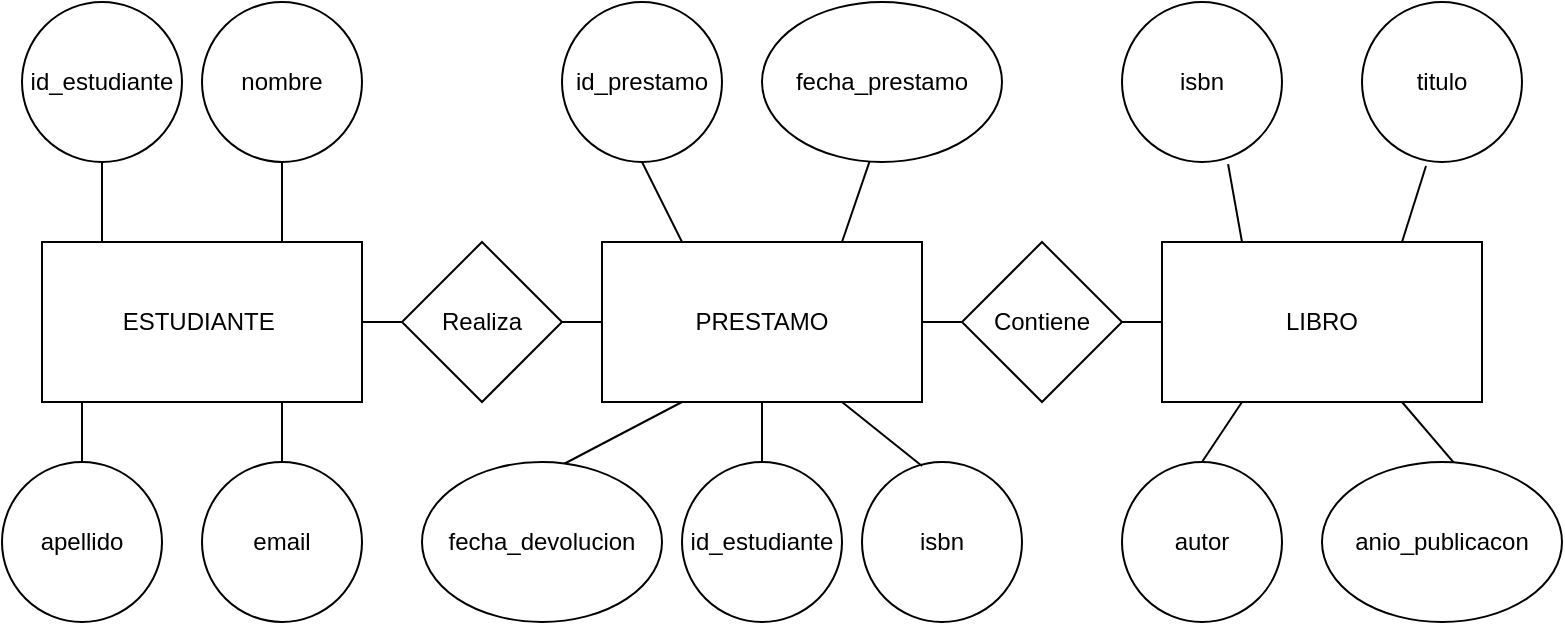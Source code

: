 <mxfile version="28.1.2">
  <diagram name="Página-1" id="Cs7kVWusIecHdalgPJ3x">
    <mxGraphModel dx="872" dy="537" grid="1" gridSize="10" guides="1" tooltips="1" connect="1" arrows="1" fold="1" page="1" pageScale="1" pageWidth="827" pageHeight="1169" math="0" shadow="0">
      <root>
        <mxCell id="0" />
        <mxCell id="1" parent="0" />
        <mxCell id="9BzOr8teXq0Eb6gBT8pM-1" value="ESTUDIANTE&amp;nbsp;" style="rounded=0;whiteSpace=wrap;html=1;align=center;" parent="1" vertex="1">
          <mxGeometry x="80" y="200" width="160" height="80" as="geometry" />
        </mxCell>
        <mxCell id="9BzOr8teXq0Eb6gBT8pM-2" value="PRESTAMO" style="rounded=0;whiteSpace=wrap;html=1;" parent="1" vertex="1">
          <mxGeometry x="360" y="200" width="160" height="80" as="geometry" />
        </mxCell>
        <mxCell id="9BzOr8teXq0Eb6gBT8pM-3" value="LIBRO" style="rounded=0;whiteSpace=wrap;html=1;" parent="1" vertex="1">
          <mxGeometry x="640" y="200" width="160" height="80" as="geometry" />
        </mxCell>
        <mxCell id="9BzOr8teXq0Eb6gBT8pM-4" value="Realiza" style="rhombus;whiteSpace=wrap;html=1;" parent="1" vertex="1">
          <mxGeometry x="260" y="200" width="80" height="80" as="geometry" />
        </mxCell>
        <mxCell id="9BzOr8teXq0Eb6gBT8pM-5" value="Contiene" style="rhombus;whiteSpace=wrap;html=1;" parent="1" vertex="1">
          <mxGeometry x="540" y="200" width="80" height="80" as="geometry" />
        </mxCell>
        <mxCell id="9BzOr8teXq0Eb6gBT8pM-6" value="" style="endArrow=none;html=1;rounded=0;entryX=0;entryY=0.5;entryDx=0;entryDy=0;" parent="1" target="9BzOr8teXq0Eb6gBT8pM-4" edge="1">
          <mxGeometry width="50" height="50" relative="1" as="geometry">
            <mxPoint x="240" y="240" as="sourcePoint" />
            <mxPoint x="290" y="190" as="targetPoint" />
          </mxGeometry>
        </mxCell>
        <mxCell id="9BzOr8teXq0Eb6gBT8pM-7" value="" style="endArrow=none;html=1;rounded=0;exitX=1;exitY=0.5;exitDx=0;exitDy=0;entryX=0;entryY=0.5;entryDx=0;entryDy=0;" parent="1" source="9BzOr8teXq0Eb6gBT8pM-4" target="9BzOr8teXq0Eb6gBT8pM-2" edge="1">
          <mxGeometry width="50" height="50" relative="1" as="geometry">
            <mxPoint x="340" y="250" as="sourcePoint" />
            <mxPoint x="390" y="200" as="targetPoint" />
          </mxGeometry>
        </mxCell>
        <mxCell id="9BzOr8teXq0Eb6gBT8pM-8" value="" style="endArrow=none;html=1;rounded=0;entryX=0;entryY=0.5;entryDx=0;entryDy=0;" parent="1" target="9BzOr8teXq0Eb6gBT8pM-5" edge="1">
          <mxGeometry width="50" height="50" relative="1" as="geometry">
            <mxPoint x="520" y="240" as="sourcePoint" />
            <mxPoint x="570" y="190" as="targetPoint" />
          </mxGeometry>
        </mxCell>
        <mxCell id="9BzOr8teXq0Eb6gBT8pM-9" value="" style="endArrow=none;html=1;rounded=0;entryX=0;entryY=0.5;entryDx=0;entryDy=0;" parent="1" target="9BzOr8teXq0Eb6gBT8pM-3" edge="1">
          <mxGeometry width="50" height="50" relative="1" as="geometry">
            <mxPoint x="620" y="240" as="sourcePoint" />
            <mxPoint x="670" y="190" as="targetPoint" />
          </mxGeometry>
        </mxCell>
        <mxCell id="9BzOr8teXq0Eb6gBT8pM-10" value="id_estudiante" style="ellipse;whiteSpace=wrap;html=1;aspect=fixed;" parent="1" vertex="1">
          <mxGeometry x="70" y="80" width="80" height="80" as="geometry" />
        </mxCell>
        <mxCell id="9BzOr8teXq0Eb6gBT8pM-11" value="nombre" style="ellipse;whiteSpace=wrap;html=1;aspect=fixed;" parent="1" vertex="1">
          <mxGeometry x="160" y="80" width="80" height="80" as="geometry" />
        </mxCell>
        <mxCell id="9BzOr8teXq0Eb6gBT8pM-12" value="apellido" style="ellipse;whiteSpace=wrap;html=1;aspect=fixed;" parent="1" vertex="1">
          <mxGeometry x="60" y="310" width="80" height="80" as="geometry" />
        </mxCell>
        <mxCell id="9BzOr8teXq0Eb6gBT8pM-13" value="email" style="ellipse;whiteSpace=wrap;html=1;aspect=fixed;" parent="1" vertex="1">
          <mxGeometry x="160" y="310" width="80" height="80" as="geometry" />
        </mxCell>
        <mxCell id="9BzOr8teXq0Eb6gBT8pM-14" value="id_prestamo" style="ellipse;whiteSpace=wrap;html=1;aspect=fixed;" parent="1" vertex="1">
          <mxGeometry x="340" y="80" width="80" height="80" as="geometry" />
        </mxCell>
        <mxCell id="9BzOr8teXq0Eb6gBT8pM-15" value="id_estudiante" style="ellipse;whiteSpace=wrap;html=1;aspect=fixed;" parent="1" vertex="1">
          <mxGeometry x="400" y="310" width="80" height="80" as="geometry" />
        </mxCell>
        <mxCell id="9BzOr8teXq0Eb6gBT8pM-16" value="isbn" style="ellipse;whiteSpace=wrap;html=1;aspect=fixed;" parent="1" vertex="1">
          <mxGeometry x="620" y="80" width="80" height="80" as="geometry" />
        </mxCell>
        <mxCell id="9BzOr8teXq0Eb6gBT8pM-17" value="titulo" style="ellipse;whiteSpace=wrap;html=1;aspect=fixed;" parent="1" vertex="1">
          <mxGeometry x="740" y="80" width="80" height="80" as="geometry" />
        </mxCell>
        <mxCell id="9BzOr8teXq0Eb6gBT8pM-18" value="autor" style="ellipse;whiteSpace=wrap;html=1;aspect=fixed;" parent="1" vertex="1">
          <mxGeometry x="620" y="310" width="80" height="80" as="geometry" />
        </mxCell>
        <mxCell id="9BzOr8teXq0Eb6gBT8pM-19" value="isbn" style="ellipse;whiteSpace=wrap;html=1;aspect=fixed;" parent="1" vertex="1">
          <mxGeometry x="490" y="310" width="80" height="80" as="geometry" />
        </mxCell>
        <mxCell id="9BzOr8teXq0Eb6gBT8pM-20" value="" style="endArrow=none;html=1;rounded=0;exitX=0.75;exitY=0;exitDx=0;exitDy=0;entryX=0.5;entryY=1;entryDx=0;entryDy=0;" parent="1" source="9BzOr8teXq0Eb6gBT8pM-1" target="9BzOr8teXq0Eb6gBT8pM-11" edge="1">
          <mxGeometry width="50" height="50" relative="1" as="geometry">
            <mxPoint x="150" y="230" as="sourcePoint" />
            <mxPoint x="200" y="180" as="targetPoint" />
          </mxGeometry>
        </mxCell>
        <mxCell id="9BzOr8teXq0Eb6gBT8pM-21" value="" style="endArrow=none;html=1;rounded=0;entryX=0.5;entryY=1;entryDx=0;entryDy=0;" parent="1" target="9BzOr8teXq0Eb6gBT8pM-10" edge="1">
          <mxGeometry width="50" height="50" relative="1" as="geometry">
            <mxPoint x="110" y="200" as="sourcePoint" />
            <mxPoint x="100" y="180" as="targetPoint" />
          </mxGeometry>
        </mxCell>
        <mxCell id="9BzOr8teXq0Eb6gBT8pM-22" value="" style="endArrow=none;html=1;rounded=0;exitX=0.5;exitY=0;exitDx=0;exitDy=0;" parent="1" source="9BzOr8teXq0Eb6gBT8pM-12" edge="1">
          <mxGeometry width="50" height="50" relative="1" as="geometry">
            <mxPoint x="50" y="330" as="sourcePoint" />
            <mxPoint x="100" y="280" as="targetPoint" />
          </mxGeometry>
        </mxCell>
        <mxCell id="9BzOr8teXq0Eb6gBT8pM-23" value="" style="endArrow=none;html=1;rounded=0;exitX=0.5;exitY=0;exitDx=0;exitDy=0;" parent="1" source="9BzOr8teXq0Eb6gBT8pM-13" edge="1">
          <mxGeometry width="50" height="50" relative="1" as="geometry">
            <mxPoint x="150" y="330" as="sourcePoint" />
            <mxPoint x="200" y="280" as="targetPoint" />
          </mxGeometry>
        </mxCell>
        <mxCell id="9BzOr8teXq0Eb6gBT8pM-24" value="" style="endArrow=none;html=1;rounded=0;exitX=0.25;exitY=0;exitDx=0;exitDy=0;entryX=0.5;entryY=1;entryDx=0;entryDy=0;" parent="1" source="9BzOr8teXq0Eb6gBT8pM-2" target="9BzOr8teXq0Eb6gBT8pM-14" edge="1">
          <mxGeometry width="50" height="50" relative="1" as="geometry">
            <mxPoint x="350" y="230" as="sourcePoint" />
            <mxPoint x="400" y="180" as="targetPoint" />
          </mxGeometry>
        </mxCell>
        <mxCell id="9BzOr8teXq0Eb6gBT8pM-25" value="" style="endArrow=none;html=1;rounded=0;exitX=0.75;exitY=0;exitDx=0;exitDy=0;entryX=0.45;entryY=0.988;entryDx=0;entryDy=0;entryPerimeter=0;" parent="1" source="9BzOr8teXq0Eb6gBT8pM-2" target="9BzOr8teXq0Eb6gBT8pM-33" edge="1">
          <mxGeometry width="50" height="50" relative="1" as="geometry">
            <mxPoint x="430" y="210" as="sourcePoint" />
            <mxPoint x="480" y="160" as="targetPoint" />
          </mxGeometry>
        </mxCell>
        <mxCell id="9BzOr8teXq0Eb6gBT8pM-26" value="" style="endArrow=none;html=1;rounded=0;exitX=0.5;exitY=0;exitDx=0;exitDy=0;" parent="1" source="9BzOr8teXq0Eb6gBT8pM-15" edge="1">
          <mxGeometry width="50" height="50" relative="1" as="geometry">
            <mxPoint x="390" y="330" as="sourcePoint" />
            <mxPoint x="440" y="280" as="targetPoint" />
          </mxGeometry>
        </mxCell>
        <mxCell id="9BzOr8teXq0Eb6gBT8pM-27" value="" style="endArrow=none;html=1;rounded=0;exitX=0.575;exitY=0.025;exitDx=0;exitDy=0;exitPerimeter=0;" parent="1" source="9BzOr8teXq0Eb6gBT8pM-34" edge="1">
          <mxGeometry width="50" height="50" relative="1" as="geometry">
            <mxPoint x="359.04" y="310" as="sourcePoint" />
            <mxPoint x="400" y="280" as="targetPoint" />
          </mxGeometry>
        </mxCell>
        <mxCell id="9BzOr8teXq0Eb6gBT8pM-28" value="" style="endArrow=none;html=1;rounded=0;exitX=0.375;exitY=0.025;exitDx=0;exitDy=0;exitPerimeter=0;" parent="1" source="9BzOr8teXq0Eb6gBT8pM-19" edge="1">
          <mxGeometry width="50" height="50" relative="1" as="geometry">
            <mxPoint x="430" y="330" as="sourcePoint" />
            <mxPoint x="480" y="280" as="targetPoint" />
          </mxGeometry>
        </mxCell>
        <mxCell id="9BzOr8teXq0Eb6gBT8pM-29" value="" style="endArrow=none;html=1;rounded=0;exitX=0.25;exitY=0;exitDx=0;exitDy=0;entryX=0.663;entryY=1.013;entryDx=0;entryDy=0;entryPerimeter=0;" parent="1" source="9BzOr8teXq0Eb6gBT8pM-3" target="9BzOr8teXq0Eb6gBT8pM-16" edge="1">
          <mxGeometry width="50" height="50" relative="1" as="geometry">
            <mxPoint x="630" y="210" as="sourcePoint" />
            <mxPoint x="680" y="160" as="targetPoint" />
          </mxGeometry>
        </mxCell>
        <mxCell id="9BzOr8teXq0Eb6gBT8pM-30" value="" style="endArrow=none;html=1;rounded=0;exitX=0.75;exitY=0;exitDx=0;exitDy=0;entryX=0.4;entryY=1.025;entryDx=0;entryDy=0;entryPerimeter=0;" parent="1" source="9BzOr8teXq0Eb6gBT8pM-3" target="9BzOr8teXq0Eb6gBT8pM-17" edge="1">
          <mxGeometry width="50" height="50" relative="1" as="geometry">
            <mxPoint x="710" y="210" as="sourcePoint" />
            <mxPoint x="760" y="160" as="targetPoint" />
          </mxGeometry>
        </mxCell>
        <mxCell id="9BzOr8teXq0Eb6gBT8pM-31" value="" style="endArrow=none;html=1;rounded=0;exitX=0.5;exitY=0;exitDx=0;exitDy=0;" parent="1" source="9BzOr8teXq0Eb6gBT8pM-18" edge="1">
          <mxGeometry width="50" height="50" relative="1" as="geometry">
            <mxPoint x="630" y="330" as="sourcePoint" />
            <mxPoint x="680" y="280" as="targetPoint" />
          </mxGeometry>
        </mxCell>
        <mxCell id="9BzOr8teXq0Eb6gBT8pM-32" value="" style="endArrow=none;html=1;rounded=0;exitX=0.583;exitY=0.063;exitDx=0;exitDy=0;exitPerimeter=0;" parent="1" source="9BzOr8teXq0Eb6gBT8pM-35" edge="1">
          <mxGeometry width="50" height="50" relative="1" as="geometry">
            <mxPoint x="710" y="330" as="sourcePoint" />
            <mxPoint x="760" y="280" as="targetPoint" />
          </mxGeometry>
        </mxCell>
        <mxCell id="9BzOr8teXq0Eb6gBT8pM-33" value="fecha_prestamo" style="ellipse;whiteSpace=wrap;html=1;" parent="1" vertex="1">
          <mxGeometry x="440" y="80" width="120" height="80" as="geometry" />
        </mxCell>
        <mxCell id="9BzOr8teXq0Eb6gBT8pM-34" value="fecha_devolucion" style="ellipse;whiteSpace=wrap;html=1;" parent="1" vertex="1">
          <mxGeometry x="270" y="310" width="120" height="80" as="geometry" />
        </mxCell>
        <mxCell id="9BzOr8teXq0Eb6gBT8pM-35" value="anio_publicacon" style="ellipse;whiteSpace=wrap;html=1;" parent="1" vertex="1">
          <mxGeometry x="720" y="310" width="120" height="80" as="geometry" />
        </mxCell>
      </root>
    </mxGraphModel>
  </diagram>
</mxfile>
